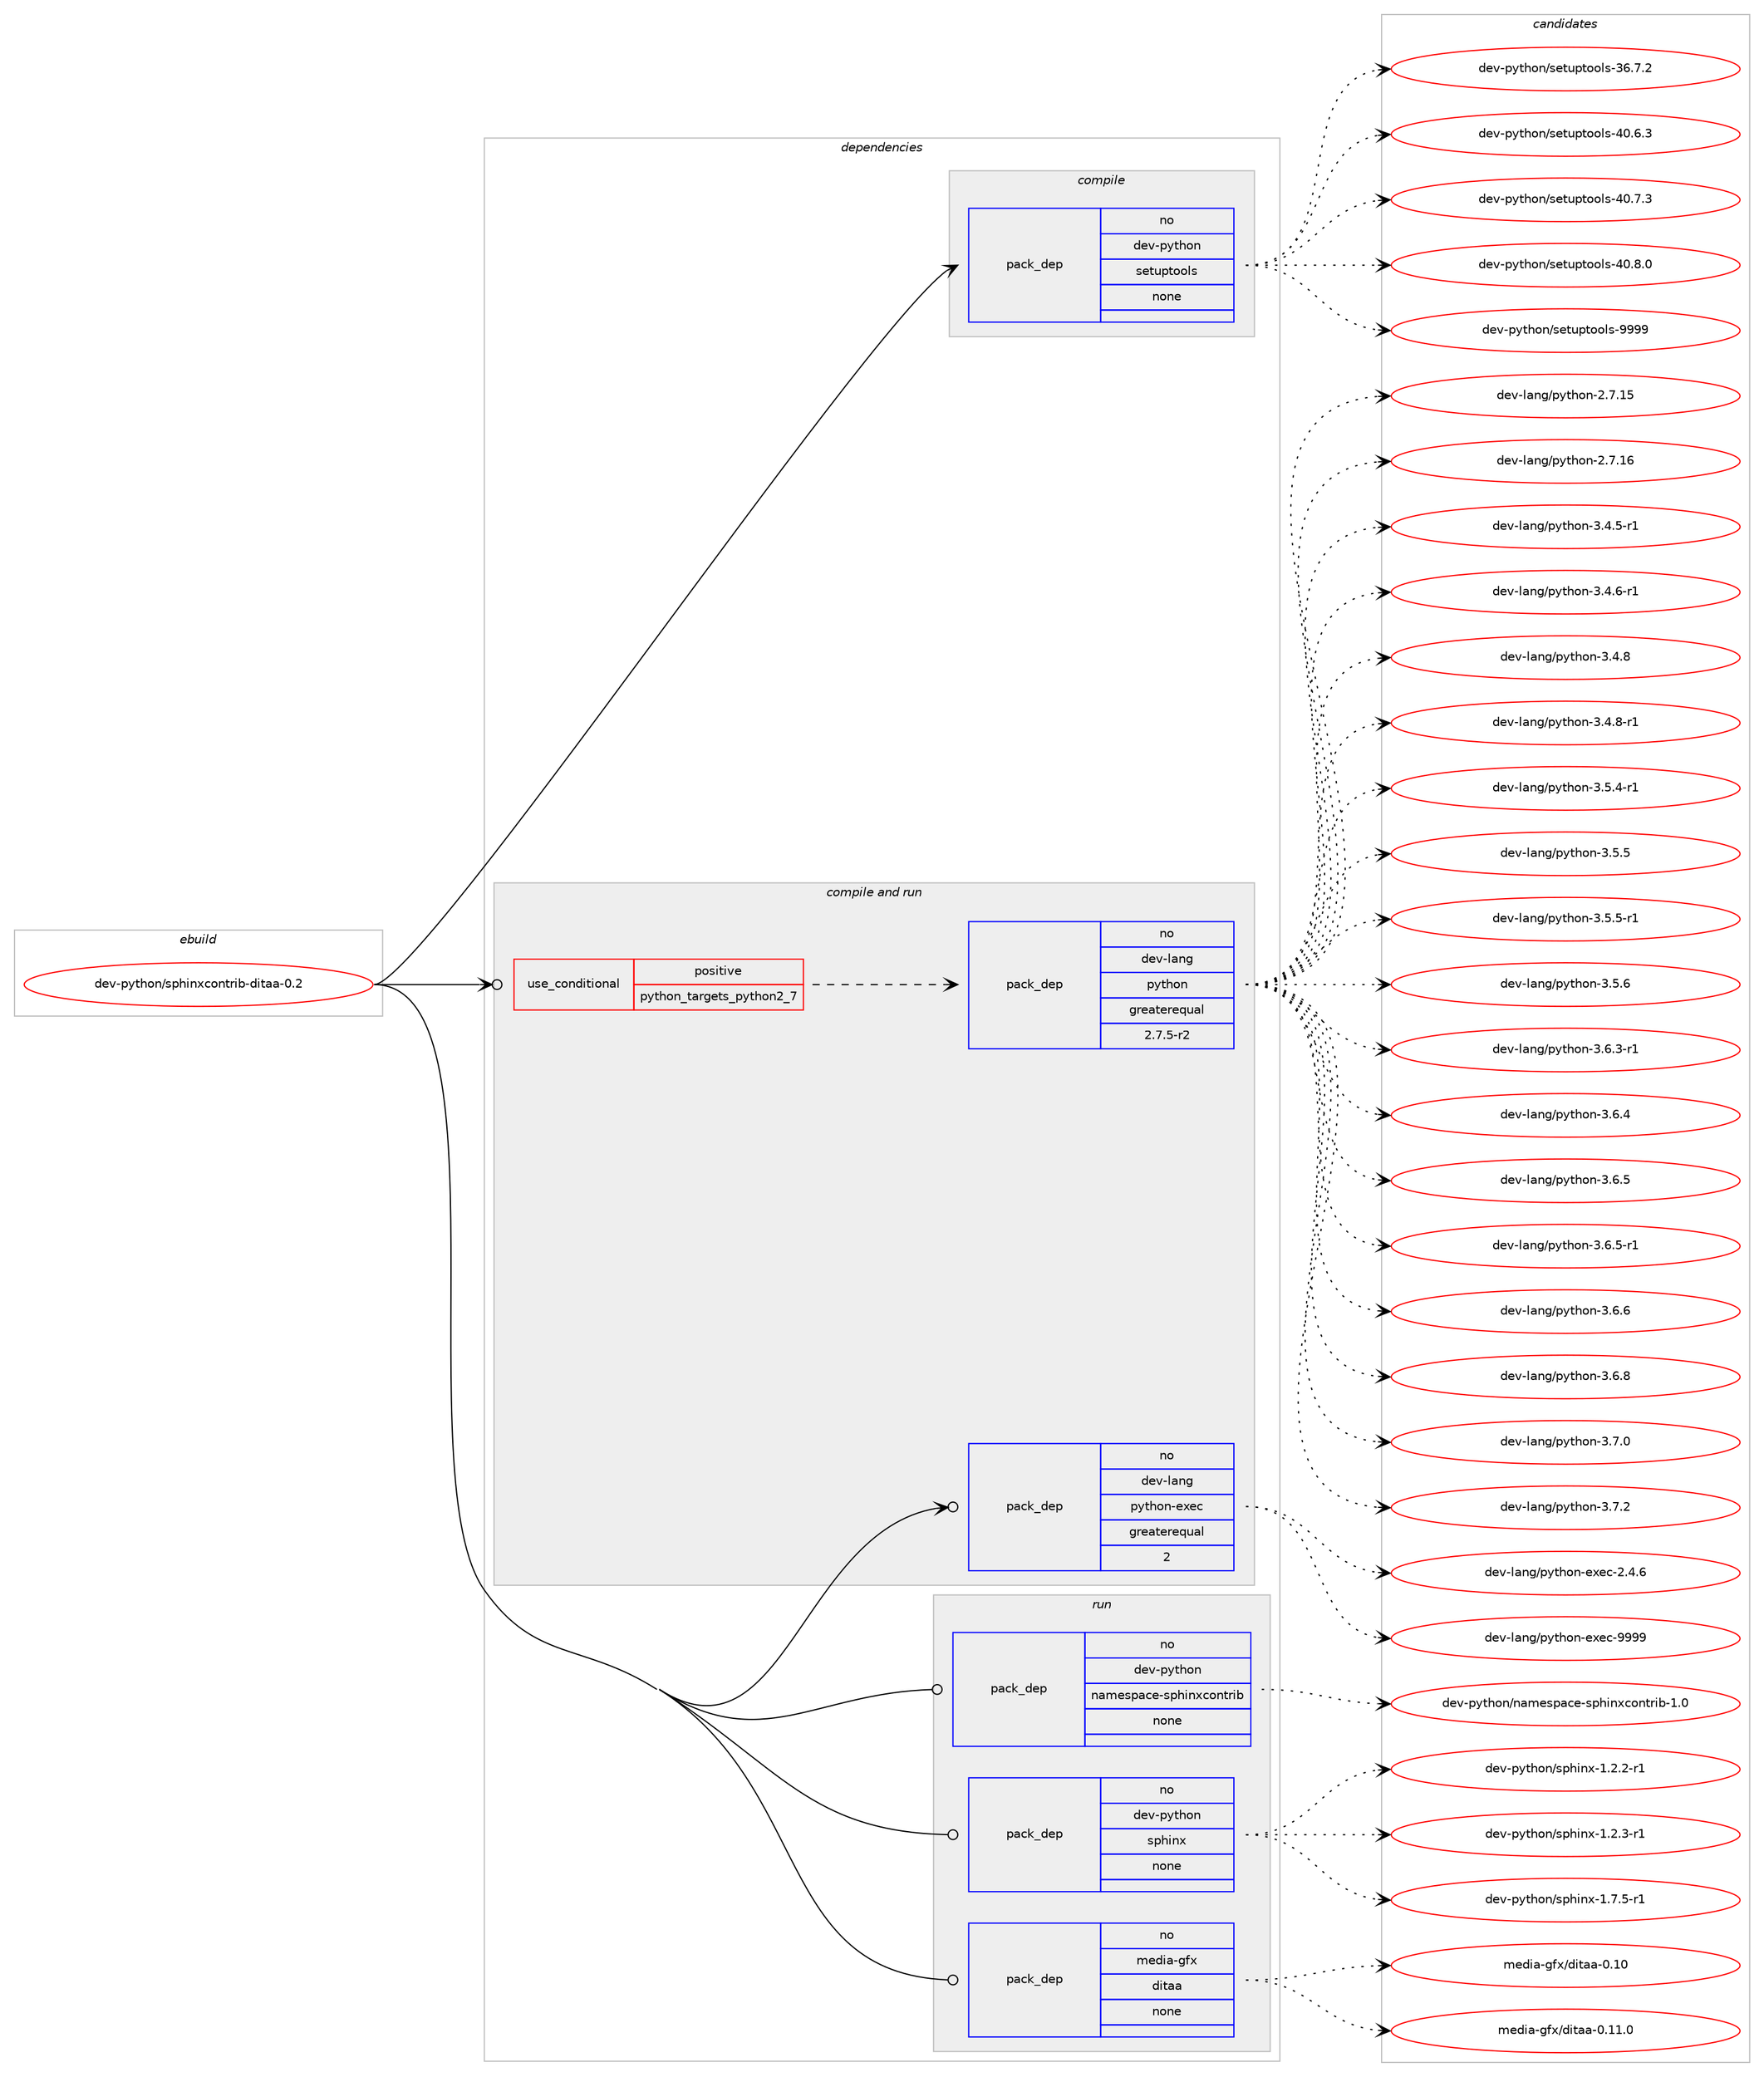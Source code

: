 digraph prolog {

# *************
# Graph options
# *************

newrank=true;
concentrate=true;
compound=true;
graph [rankdir=LR,fontname=Helvetica,fontsize=10,ranksep=1.5];#, ranksep=2.5, nodesep=0.2];
edge  [arrowhead=vee];
node  [fontname=Helvetica,fontsize=10];

# **********
# The ebuild
# **********

subgraph cluster_leftcol {
color=gray;
rank=same;
label=<<i>ebuild</i>>;
id [label="dev-python/sphinxcontrib-ditaa-0.2", color=red, width=4, href="../dev-python/sphinxcontrib-ditaa-0.2.svg"];
}

# ****************
# The dependencies
# ****************

subgraph cluster_midcol {
color=gray;
label=<<i>dependencies</i>>;
subgraph cluster_compile {
fillcolor="#eeeeee";
style=filled;
label=<<i>compile</i>>;
subgraph pack1033845 {
dependency1442167 [label=<<TABLE BORDER="0" CELLBORDER="1" CELLSPACING="0" CELLPADDING="4" WIDTH="220"><TR><TD ROWSPAN="6" CELLPADDING="30">pack_dep</TD></TR><TR><TD WIDTH="110">no</TD></TR><TR><TD>dev-python</TD></TR><TR><TD>setuptools</TD></TR><TR><TD>none</TD></TR><TR><TD></TD></TR></TABLE>>, shape=none, color=blue];
}
id:e -> dependency1442167:w [weight=20,style="solid",arrowhead="vee"];
}
subgraph cluster_compileandrun {
fillcolor="#eeeeee";
style=filled;
label=<<i>compile and run</i>>;
subgraph cond384960 {
dependency1442168 [label=<<TABLE BORDER="0" CELLBORDER="1" CELLSPACING="0" CELLPADDING="4"><TR><TD ROWSPAN="3" CELLPADDING="10">use_conditional</TD></TR><TR><TD>positive</TD></TR><TR><TD>python_targets_python2_7</TD></TR></TABLE>>, shape=none, color=red];
subgraph pack1033846 {
dependency1442169 [label=<<TABLE BORDER="0" CELLBORDER="1" CELLSPACING="0" CELLPADDING="4" WIDTH="220"><TR><TD ROWSPAN="6" CELLPADDING="30">pack_dep</TD></TR><TR><TD WIDTH="110">no</TD></TR><TR><TD>dev-lang</TD></TR><TR><TD>python</TD></TR><TR><TD>greaterequal</TD></TR><TR><TD>2.7.5-r2</TD></TR></TABLE>>, shape=none, color=blue];
}
dependency1442168:e -> dependency1442169:w [weight=20,style="dashed",arrowhead="vee"];
}
id:e -> dependency1442168:w [weight=20,style="solid",arrowhead="odotvee"];
subgraph pack1033847 {
dependency1442170 [label=<<TABLE BORDER="0" CELLBORDER="1" CELLSPACING="0" CELLPADDING="4" WIDTH="220"><TR><TD ROWSPAN="6" CELLPADDING="30">pack_dep</TD></TR><TR><TD WIDTH="110">no</TD></TR><TR><TD>dev-lang</TD></TR><TR><TD>python-exec</TD></TR><TR><TD>greaterequal</TD></TR><TR><TD>2</TD></TR></TABLE>>, shape=none, color=blue];
}
id:e -> dependency1442170:w [weight=20,style="solid",arrowhead="odotvee"];
}
subgraph cluster_run {
fillcolor="#eeeeee";
style=filled;
label=<<i>run</i>>;
subgraph pack1033848 {
dependency1442171 [label=<<TABLE BORDER="0" CELLBORDER="1" CELLSPACING="0" CELLPADDING="4" WIDTH="220"><TR><TD ROWSPAN="6" CELLPADDING="30">pack_dep</TD></TR><TR><TD WIDTH="110">no</TD></TR><TR><TD>dev-python</TD></TR><TR><TD>namespace-sphinxcontrib</TD></TR><TR><TD>none</TD></TR><TR><TD></TD></TR></TABLE>>, shape=none, color=blue];
}
id:e -> dependency1442171:w [weight=20,style="solid",arrowhead="odot"];
subgraph pack1033849 {
dependency1442172 [label=<<TABLE BORDER="0" CELLBORDER="1" CELLSPACING="0" CELLPADDING="4" WIDTH="220"><TR><TD ROWSPAN="6" CELLPADDING="30">pack_dep</TD></TR><TR><TD WIDTH="110">no</TD></TR><TR><TD>dev-python</TD></TR><TR><TD>sphinx</TD></TR><TR><TD>none</TD></TR><TR><TD></TD></TR></TABLE>>, shape=none, color=blue];
}
id:e -> dependency1442172:w [weight=20,style="solid",arrowhead="odot"];
subgraph pack1033850 {
dependency1442173 [label=<<TABLE BORDER="0" CELLBORDER="1" CELLSPACING="0" CELLPADDING="4" WIDTH="220"><TR><TD ROWSPAN="6" CELLPADDING="30">pack_dep</TD></TR><TR><TD WIDTH="110">no</TD></TR><TR><TD>media-gfx</TD></TR><TR><TD>ditaa</TD></TR><TR><TD>none</TD></TR><TR><TD></TD></TR></TABLE>>, shape=none, color=blue];
}
id:e -> dependency1442173:w [weight=20,style="solid",arrowhead="odot"];
}
}

# **************
# The candidates
# **************

subgraph cluster_choices {
rank=same;
color=gray;
label=<<i>candidates</i>>;

subgraph choice1033845 {
color=black;
nodesep=1;
choice100101118451121211161041111104711510111611711211611111110811545515446554650 [label="dev-python/setuptools-36.7.2", color=red, width=4,href="../dev-python/setuptools-36.7.2.svg"];
choice100101118451121211161041111104711510111611711211611111110811545524846544651 [label="dev-python/setuptools-40.6.3", color=red, width=4,href="../dev-python/setuptools-40.6.3.svg"];
choice100101118451121211161041111104711510111611711211611111110811545524846554651 [label="dev-python/setuptools-40.7.3", color=red, width=4,href="../dev-python/setuptools-40.7.3.svg"];
choice100101118451121211161041111104711510111611711211611111110811545524846564648 [label="dev-python/setuptools-40.8.0", color=red, width=4,href="../dev-python/setuptools-40.8.0.svg"];
choice10010111845112121116104111110471151011161171121161111111081154557575757 [label="dev-python/setuptools-9999", color=red, width=4,href="../dev-python/setuptools-9999.svg"];
dependency1442167:e -> choice100101118451121211161041111104711510111611711211611111110811545515446554650:w [style=dotted,weight="100"];
dependency1442167:e -> choice100101118451121211161041111104711510111611711211611111110811545524846544651:w [style=dotted,weight="100"];
dependency1442167:e -> choice100101118451121211161041111104711510111611711211611111110811545524846554651:w [style=dotted,weight="100"];
dependency1442167:e -> choice100101118451121211161041111104711510111611711211611111110811545524846564648:w [style=dotted,weight="100"];
dependency1442167:e -> choice10010111845112121116104111110471151011161171121161111111081154557575757:w [style=dotted,weight="100"];
}
subgraph choice1033846 {
color=black;
nodesep=1;
choice10010111845108971101034711212111610411111045504655464953 [label="dev-lang/python-2.7.15", color=red, width=4,href="../dev-lang/python-2.7.15.svg"];
choice10010111845108971101034711212111610411111045504655464954 [label="dev-lang/python-2.7.16", color=red, width=4,href="../dev-lang/python-2.7.16.svg"];
choice1001011184510897110103471121211161041111104551465246534511449 [label="dev-lang/python-3.4.5-r1", color=red, width=4,href="../dev-lang/python-3.4.5-r1.svg"];
choice1001011184510897110103471121211161041111104551465246544511449 [label="dev-lang/python-3.4.6-r1", color=red, width=4,href="../dev-lang/python-3.4.6-r1.svg"];
choice100101118451089711010347112121116104111110455146524656 [label="dev-lang/python-3.4.8", color=red, width=4,href="../dev-lang/python-3.4.8.svg"];
choice1001011184510897110103471121211161041111104551465246564511449 [label="dev-lang/python-3.4.8-r1", color=red, width=4,href="../dev-lang/python-3.4.8-r1.svg"];
choice1001011184510897110103471121211161041111104551465346524511449 [label="dev-lang/python-3.5.4-r1", color=red, width=4,href="../dev-lang/python-3.5.4-r1.svg"];
choice100101118451089711010347112121116104111110455146534653 [label="dev-lang/python-3.5.5", color=red, width=4,href="../dev-lang/python-3.5.5.svg"];
choice1001011184510897110103471121211161041111104551465346534511449 [label="dev-lang/python-3.5.5-r1", color=red, width=4,href="../dev-lang/python-3.5.5-r1.svg"];
choice100101118451089711010347112121116104111110455146534654 [label="dev-lang/python-3.5.6", color=red, width=4,href="../dev-lang/python-3.5.6.svg"];
choice1001011184510897110103471121211161041111104551465446514511449 [label="dev-lang/python-3.6.3-r1", color=red, width=4,href="../dev-lang/python-3.6.3-r1.svg"];
choice100101118451089711010347112121116104111110455146544652 [label="dev-lang/python-3.6.4", color=red, width=4,href="../dev-lang/python-3.6.4.svg"];
choice100101118451089711010347112121116104111110455146544653 [label="dev-lang/python-3.6.5", color=red, width=4,href="../dev-lang/python-3.6.5.svg"];
choice1001011184510897110103471121211161041111104551465446534511449 [label="dev-lang/python-3.6.5-r1", color=red, width=4,href="../dev-lang/python-3.6.5-r1.svg"];
choice100101118451089711010347112121116104111110455146544654 [label="dev-lang/python-3.6.6", color=red, width=4,href="../dev-lang/python-3.6.6.svg"];
choice100101118451089711010347112121116104111110455146544656 [label="dev-lang/python-3.6.8", color=red, width=4,href="../dev-lang/python-3.6.8.svg"];
choice100101118451089711010347112121116104111110455146554648 [label="dev-lang/python-3.7.0", color=red, width=4,href="../dev-lang/python-3.7.0.svg"];
choice100101118451089711010347112121116104111110455146554650 [label="dev-lang/python-3.7.2", color=red, width=4,href="../dev-lang/python-3.7.2.svg"];
dependency1442169:e -> choice10010111845108971101034711212111610411111045504655464953:w [style=dotted,weight="100"];
dependency1442169:e -> choice10010111845108971101034711212111610411111045504655464954:w [style=dotted,weight="100"];
dependency1442169:e -> choice1001011184510897110103471121211161041111104551465246534511449:w [style=dotted,weight="100"];
dependency1442169:e -> choice1001011184510897110103471121211161041111104551465246544511449:w [style=dotted,weight="100"];
dependency1442169:e -> choice100101118451089711010347112121116104111110455146524656:w [style=dotted,weight="100"];
dependency1442169:e -> choice1001011184510897110103471121211161041111104551465246564511449:w [style=dotted,weight="100"];
dependency1442169:e -> choice1001011184510897110103471121211161041111104551465346524511449:w [style=dotted,weight="100"];
dependency1442169:e -> choice100101118451089711010347112121116104111110455146534653:w [style=dotted,weight="100"];
dependency1442169:e -> choice1001011184510897110103471121211161041111104551465346534511449:w [style=dotted,weight="100"];
dependency1442169:e -> choice100101118451089711010347112121116104111110455146534654:w [style=dotted,weight="100"];
dependency1442169:e -> choice1001011184510897110103471121211161041111104551465446514511449:w [style=dotted,weight="100"];
dependency1442169:e -> choice100101118451089711010347112121116104111110455146544652:w [style=dotted,weight="100"];
dependency1442169:e -> choice100101118451089711010347112121116104111110455146544653:w [style=dotted,weight="100"];
dependency1442169:e -> choice1001011184510897110103471121211161041111104551465446534511449:w [style=dotted,weight="100"];
dependency1442169:e -> choice100101118451089711010347112121116104111110455146544654:w [style=dotted,weight="100"];
dependency1442169:e -> choice100101118451089711010347112121116104111110455146544656:w [style=dotted,weight="100"];
dependency1442169:e -> choice100101118451089711010347112121116104111110455146554648:w [style=dotted,weight="100"];
dependency1442169:e -> choice100101118451089711010347112121116104111110455146554650:w [style=dotted,weight="100"];
}
subgraph choice1033847 {
color=black;
nodesep=1;
choice1001011184510897110103471121211161041111104510112010199455046524654 [label="dev-lang/python-exec-2.4.6", color=red, width=4,href="../dev-lang/python-exec-2.4.6.svg"];
choice10010111845108971101034711212111610411111045101120101994557575757 [label="dev-lang/python-exec-9999", color=red, width=4,href="../dev-lang/python-exec-9999.svg"];
dependency1442170:e -> choice1001011184510897110103471121211161041111104510112010199455046524654:w [style=dotted,weight="100"];
dependency1442170:e -> choice10010111845108971101034711212111610411111045101120101994557575757:w [style=dotted,weight="100"];
}
subgraph choice1033848 {
color=black;
nodesep=1;
choice100101118451121211161041111104711097109101115112979910145115112104105110120991111101161141059845494648 [label="dev-python/namespace-sphinxcontrib-1.0", color=red, width=4,href="../dev-python/namespace-sphinxcontrib-1.0.svg"];
dependency1442171:e -> choice100101118451121211161041111104711097109101115112979910145115112104105110120991111101161141059845494648:w [style=dotted,weight="100"];
}
subgraph choice1033849 {
color=black;
nodesep=1;
choice10010111845112121116104111110471151121041051101204549465046504511449 [label="dev-python/sphinx-1.2.2-r1", color=red, width=4,href="../dev-python/sphinx-1.2.2-r1.svg"];
choice10010111845112121116104111110471151121041051101204549465046514511449 [label="dev-python/sphinx-1.2.3-r1", color=red, width=4,href="../dev-python/sphinx-1.2.3-r1.svg"];
choice10010111845112121116104111110471151121041051101204549465546534511449 [label="dev-python/sphinx-1.7.5-r1", color=red, width=4,href="../dev-python/sphinx-1.7.5-r1.svg"];
dependency1442172:e -> choice10010111845112121116104111110471151121041051101204549465046504511449:w [style=dotted,weight="100"];
dependency1442172:e -> choice10010111845112121116104111110471151121041051101204549465046514511449:w [style=dotted,weight="100"];
dependency1442172:e -> choice10010111845112121116104111110471151121041051101204549465546534511449:w [style=dotted,weight="100"];
}
subgraph choice1033850 {
color=black;
nodesep=1;
choice10910110010597451031021204710010511697974548464948 [label="media-gfx/ditaa-0.10", color=red, width=4,href="../media-gfx/ditaa-0.10.svg"];
choice109101100105974510310212047100105116979745484649494648 [label="media-gfx/ditaa-0.11.0", color=red, width=4,href="../media-gfx/ditaa-0.11.0.svg"];
dependency1442173:e -> choice10910110010597451031021204710010511697974548464948:w [style=dotted,weight="100"];
dependency1442173:e -> choice109101100105974510310212047100105116979745484649494648:w [style=dotted,weight="100"];
}
}

}

